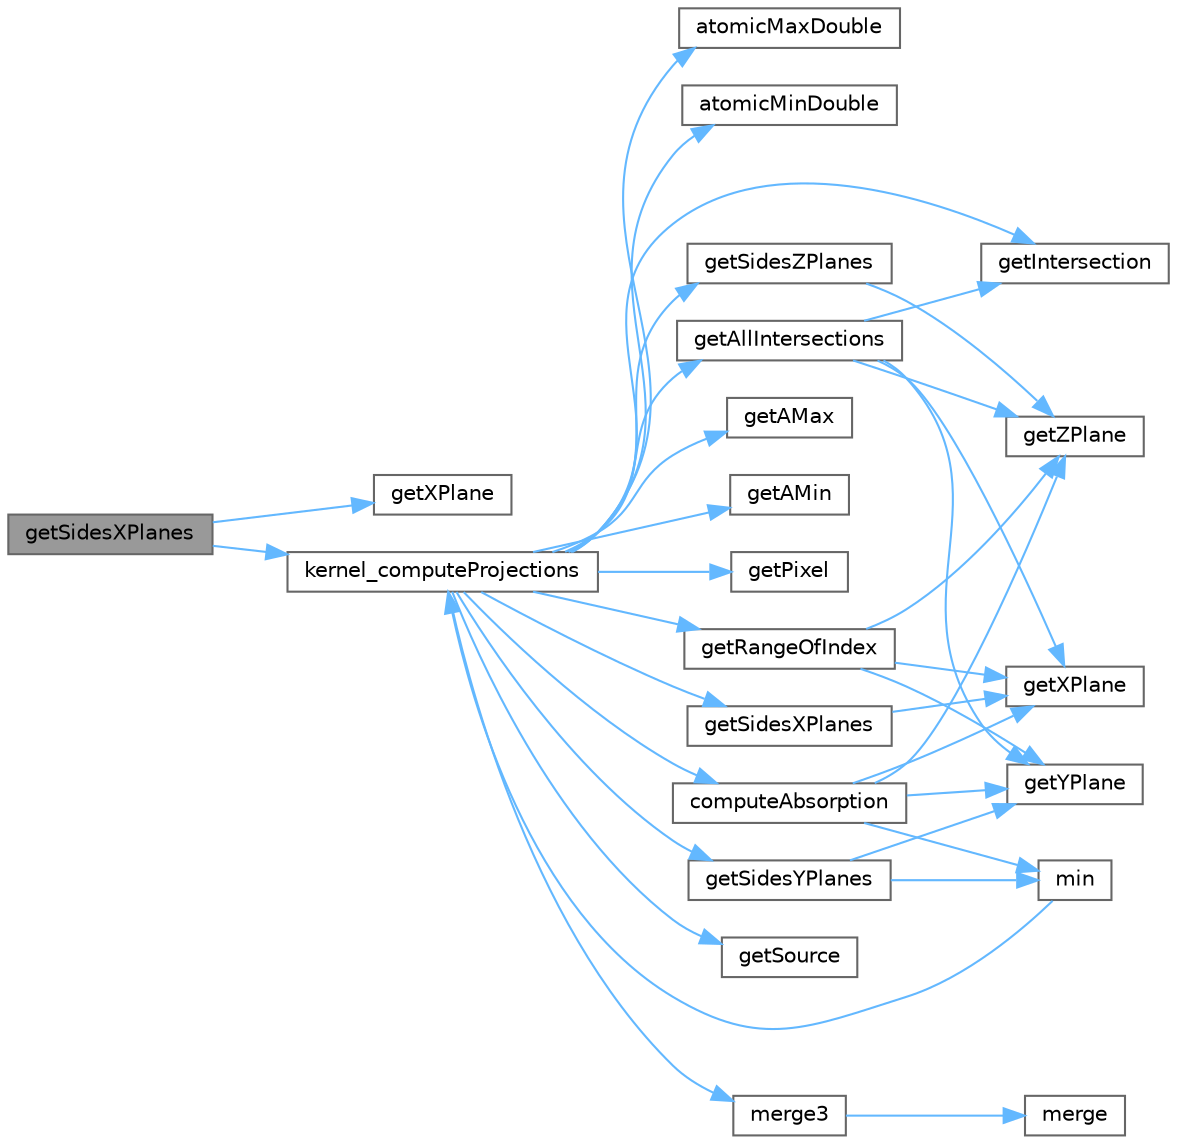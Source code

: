 digraph "getSidesXPlanes"
{
 // LATEX_PDF_SIZE
  bgcolor="transparent";
  edge [fontname=Helvetica,fontsize=10,labelfontname=Helvetica,labelfontsize=10];
  node [fontname=Helvetica,fontsize=10,shape=box,height=0.2,width=0.4];
  rankdir="LR";
  Node1 [id="Node000001",label="getSidesXPlanes",height=0.2,width=0.4,color="gray40", fillcolor="grey60", style="filled", fontcolor="black",tooltip="Computes a coordinate of the two planes of the object's sides orthogonal to the x axis."];
  Node1 -> Node2 [id="edge1_Node000001_Node000002",color="steelblue1",style="solid",tooltip=" "];
  Node2 [id="Node000002",label="getXPlane",height=0.2,width=0.4,color="grey40", fillcolor="white", style="filled",URL="$omp-projection_8c.html#ac102667a9825b0e57cc343819a1d7143",tooltip="Computes the coordinate of a plane parallel relative to the YZ plane."];
  Node1 -> Node3 [id="edge2_Node000001_Node000003",color="steelblue1",style="solid",tooltip=" "];
  Node3 [id="Node000003",label="kernel_computeProjections",height=0.2,width=0.4,color="grey40", fillcolor="white", style="filled",URL="$cuda-projection_8cu.html#a571e0ddb5b3aa1722cb53149024dc39d",tooltip="Computes the projection of a sub-section of the object into the detector for each source position on ..."];
  Node3 -> Node4 [id="edge3_Node000003_Node000004",color="steelblue1",style="solid",tooltip=" "];
  Node4 [id="Node000004",label="atomicMaxDouble",height=0.2,width=0.4,color="grey40", fillcolor="white", style="filled",URL="$cuda-projection_8cu.html#a3fd79c0584c62772fe1d567661aa0027",tooltip="Atomically sets addr value to value if it is greater."];
  Node3 -> Node5 [id="edge4_Node000003_Node000005",color="steelblue1",style="solid",tooltip=" "];
  Node5 [id="Node000005",label="atomicMinDouble",height=0.2,width=0.4,color="grey40", fillcolor="white", style="filled",URL="$cuda-projection_8cu.html#af64aeee4fe94fa937cbce91f5d34890d",tooltip="Atomically sets addr value to value if it is lower."];
  Node3 -> Node6 [id="edge5_Node000003_Node000006",color="steelblue1",style="solid",tooltip=" "];
  Node6 [id="Node000006",label="computeAbsorption",height=0.2,width=0.4,color="grey40", fillcolor="white", style="filled",URL="$cuda-projection_8cu.html#ab10e4b2d21f7c51c35a200587b43a80d",tooltip="Computes the projection attenuation of the radiological path of a ray."];
  Node6 -> Node7 [id="edge6_Node000006_Node000007",color="steelblue1",style="solid",tooltip=" "];
  Node7 [id="Node000007",label="getXPlane",height=0.2,width=0.4,color="grey40", fillcolor="white", style="filled",URL="$cuda-projection_8cu.html#a30e6cc5931d5bafdb95b6dda9c7dd913",tooltip="Computes the coordinate of a plane parallel relative to the YZ plane."];
  Node6 -> Node8 [id="edge7_Node000006_Node000008",color="steelblue1",style="solid",tooltip=" "];
  Node8 [id="Node000008",label="getYPlane",height=0.2,width=0.4,color="grey40", fillcolor="white", style="filled",URL="$cuda-projection_8cu.html#a2c504341fff29c5776f014aa9b081236",tooltip="Computes the coordinate of a plane parallel relative to the XZ plane."];
  Node6 -> Node9 [id="edge8_Node000006_Node000009",color="steelblue1",style="solid",tooltip=" "];
  Node9 [id="Node000009",label="getZPlane",height=0.2,width=0.4,color="grey40", fillcolor="white", style="filled",URL="$cuda-projection_8cu.html#a2a96cf9dfe8913a9efb73ffba3c35822",tooltip="Computes the coordinate of a plane parallel relative to the XY plane."];
  Node6 -> Node10 [id="edge9_Node000006_Node000010",color="steelblue1",style="solid",tooltip=" "];
  Node10 [id="Node000010",label="min",height=0.2,width=0.4,color="grey40", fillcolor="white", style="filled",URL="$omp-projection_8c.html#abd8bbcfabb3ddef2ccaafb9928a37b95",tooltip="Computes the minimum value between a and b."];
  Node10 -> Node3 [id="edge10_Node000010_Node000003",color="steelblue1",style="solid",tooltip=" "];
  Node3 -> Node11 [id="edge11_Node000003_Node000011",color="steelblue1",style="solid",tooltip=" "];
  Node11 [id="Node000011",label="getAllIntersections",height=0.2,width=0.4,color="grey40", fillcolor="white", style="filled",URL="$cuda-projection_8cu.html#a50f01ebb23a5a11e0415848289a4671a",tooltip="Computes the coordinates of the planes necessary to compute the intersections with the ray...."];
  Node11 -> Node12 [id="edge12_Node000011_Node000012",color="steelblue1",style="solid",tooltip=" "];
  Node12 [id="Node000012",label="getIntersection",height=0.2,width=0.4,color="grey40", fillcolor="white", style="filled",URL="$cuda-projection_8cu.html#aa1bd06cab74345ea623c48785299736e",tooltip="Computes the the intersections between a ray and a set of planes."];
  Node11 -> Node7 [id="edge13_Node000011_Node000007",color="steelblue1",style="solid",tooltip=" "];
  Node11 -> Node8 [id="edge14_Node000011_Node000008",color="steelblue1",style="solid",tooltip=" "];
  Node11 -> Node9 [id="edge15_Node000011_Node000009",color="steelblue1",style="solid",tooltip=" "];
  Node3 -> Node13 [id="edge16_Node000003_Node000013",color="steelblue1",style="solid",tooltip=" "];
  Node13 [id="Node000013",label="getAMax",height=0.2,width=0.4,color="grey40", fillcolor="white", style="filled",URL="$cuda-projection_8cu.html#a0b492e4d9766ca0aecb27a2309cedd82",tooltip="Computes the maximum parametric value a, representing the last intersection between ray and object."];
  Node3 -> Node14 [id="edge17_Node000003_Node000014",color="steelblue1",style="solid",tooltip=" "];
  Node14 [id="Node000014",label="getAMin",height=0.2,width=0.4,color="grey40", fillcolor="white", style="filled",URL="$cuda-projection_8cu.html#ab564f003c08f9d99df3a58154f713d86",tooltip="Computes the minimum parametric value a, representing the fist intersection between ray and object."];
  Node3 -> Node12 [id="edge18_Node000003_Node000012",color="steelblue1",style="solid",tooltip=" "];
  Node3 -> Node15 [id="edge19_Node000003_Node000015",color="steelblue1",style="solid",tooltip=" "];
  Node15 [id="Node000015",label="getPixel",height=0.2,width=0.4,color="grey40", fillcolor="white", style="filled",URL="$cuda-projection_8cu.html#a3ca340cae4422a8af9226796430c5bf5",tooltip="Retrieves the cartesian coordinates of a unit of the detector."];
  Node3 -> Node16 [id="edge20_Node000003_Node000016",color="steelblue1",style="solid",tooltip=" "];
  Node16 [id="Node000016",label="getRangeOfIndex",height=0.2,width=0.4,color="grey40", fillcolor="white", style="filled",URL="$cuda-projection_8cu.html#ab2563934c69e461c3a8ba90e0ab118e2",tooltip="Retrieves the range of parametric values of the planes."];
  Node16 -> Node7 [id="edge21_Node000016_Node000007",color="steelblue1",style="solid",tooltip=" "];
  Node16 -> Node8 [id="edge22_Node000016_Node000008",color="steelblue1",style="solid",tooltip=" "];
  Node16 -> Node9 [id="edge23_Node000016_Node000009",color="steelblue1",style="solid",tooltip=" "];
  Node3 -> Node17 [id="edge24_Node000003_Node000017",color="steelblue1",style="solid",tooltip=" "];
  Node17 [id="Node000017",label="getSidesXPlanes",height=0.2,width=0.4,color="grey40", fillcolor="white", style="filled",URL="$cuda-projection_8cu.html#a9679628dbb6a5a86eef0ed7113779866",tooltip="Computes a coordinate of the two planes of the object's sides orthogonal to the x axis."];
  Node17 -> Node7 [id="edge25_Node000017_Node000007",color="steelblue1",style="solid",tooltip=" "];
  Node3 -> Node18 [id="edge26_Node000003_Node000018",color="steelblue1",style="solid",tooltip=" "];
  Node18 [id="Node000018",label="getSidesYPlanes",height=0.2,width=0.4,color="grey40", fillcolor="white", style="filled",URL="$cuda-projection_8cu.html#a10a88a2e857f6a05432ac2901ef5528c",tooltip="Computes a coordinate of the two planes of the object's sides orthogonal to the y axis."];
  Node18 -> Node8 [id="edge27_Node000018_Node000008",color="steelblue1",style="solid",tooltip=" "];
  Node18 -> Node10 [id="edge28_Node000018_Node000010",color="steelblue1",style="solid",tooltip=" "];
  Node3 -> Node19 [id="edge29_Node000003_Node000019",color="steelblue1",style="solid",tooltip=" "];
  Node19 [id="Node000019",label="getSidesZPlanes",height=0.2,width=0.4,color="grey40", fillcolor="white", style="filled",URL="$cuda-projection_8cu.html#a9ab6bf86dca446ff347d134f29fcd4ff",tooltip="Computes a coordinate of the two planes of the object's sides orthogonal to the z axis."];
  Node19 -> Node9 [id="edge30_Node000019_Node000009",color="steelblue1",style="solid",tooltip=" "];
  Node3 -> Node20 [id="edge31_Node000003_Node000020",color="steelblue1",style="solid",tooltip=" "];
  Node20 [id="Node000020",label="getSource",height=0.2,width=0.4,color="grey40", fillcolor="white", style="filled",URL="$cuda-projection_8cu.html#af4fbe94b69fbe308604c7714f28c1074",tooltip="Retrieves the cartesian coordinates of the source."];
  Node3 -> Node21 [id="edge32_Node000003_Node000021",color="steelblue1",style="solid",tooltip=" "];
  Node21 [id="Node000021",label="merge3",height=0.2,width=0.4,color="grey40", fillcolor="white", style="filled",URL="$cuda-projection_8cu.html#a9d148ab222045f532ed3e08bbcabd4f3",tooltip="Merges three sorted arrays into one single sorted array."];
  Node21 -> Node22 [id="edge33_Node000021_Node000022",color="steelblue1",style="solid",tooltip=" "];
  Node22 [id="Node000022",label="merge",height=0.2,width=0.4,color="grey40", fillcolor="white", style="filled",URL="$cuda-projection_8cu.html#a9badfe2f41c59dac23f5935d93ea6275",tooltip="Merges two sorted arrays into one single sorted array."];
}
